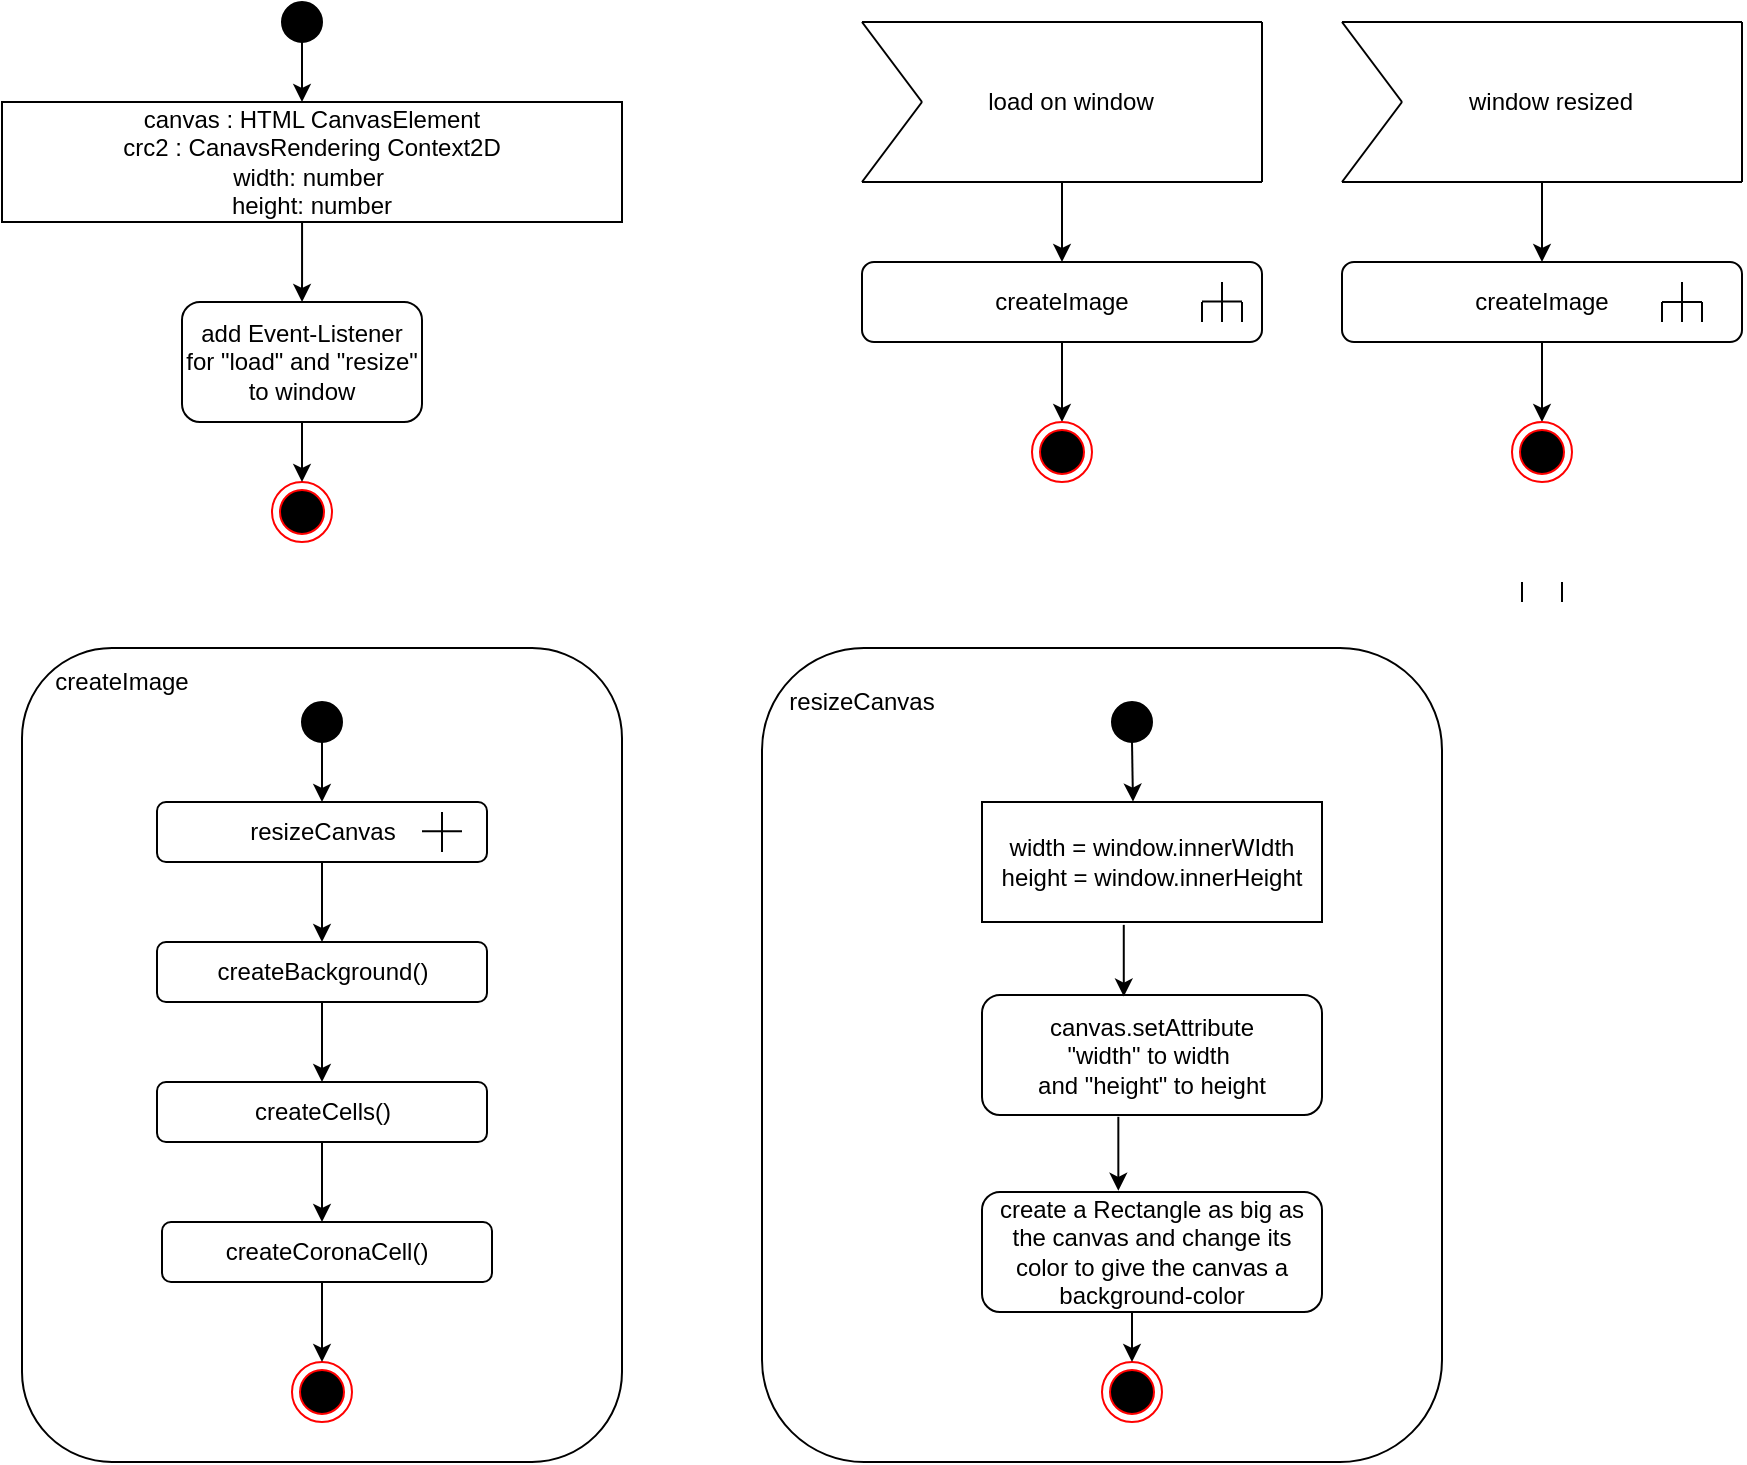 <mxfile version="13.0.3" type="device"><diagram id="rjPEE44Ub7y_4bLT6wz5" name="Page-1"><mxGraphModel dx="297" dy="141" grid="1" gridSize="10" guides="1" tooltips="1" connect="1" arrows="1" fold="1" page="1" pageScale="1" pageWidth="1169" pageHeight="827" math="0" shadow="0"><root><mxCell id="0"/><mxCell id="1" parent="0"/><mxCell id="G8h139MpmbjWlif9G4Zx-1" value="" style="ellipse;whiteSpace=wrap;html=1;aspect=fixed;fillColor=#000000;" vertex="1" parent="1"><mxGeometry x="150" y="30" width="20" height="20" as="geometry"/></mxCell><mxCell id="G8h139MpmbjWlif9G4Zx-2" value="canvas : HTML CanvasElement&lt;br&gt;crc2 : CanavsRendering Context2D&lt;br&gt;width: number&amp;nbsp;&lt;br&gt;height: number" style="rounded=0;whiteSpace=wrap;html=1;" vertex="1" parent="1"><mxGeometry x="10" y="80" width="310" height="60" as="geometry"/></mxCell><mxCell id="G8h139MpmbjWlif9G4Zx-3" value="add Event-Listener for &quot;load&quot; and &quot;resize&quot; to window" style="rounded=1;whiteSpace=wrap;html=1;" vertex="1" parent="1"><mxGeometry x="100" y="180" width="120" height="60" as="geometry"/></mxCell><mxCell id="G8h139MpmbjWlif9G4Zx-4" value="" style="ellipse;html=1;shape=endState;fillColor=#000000;strokeColor=#ff0000;" vertex="1" parent="1"><mxGeometry x="145" y="270" width="30" height="30" as="geometry"/></mxCell><mxCell id="G8h139MpmbjWlif9G4Zx-5" value="" style="endArrow=classic;html=1;exitX=0.5;exitY=1;exitDx=0;exitDy=0;" edge="1" parent="1" source="G8h139MpmbjWlif9G4Zx-1"><mxGeometry width="50" height="50" relative="1" as="geometry"><mxPoint x="170" y="230" as="sourcePoint"/><mxPoint x="160" y="80" as="targetPoint"/></mxGeometry></mxCell><mxCell id="G8h139MpmbjWlif9G4Zx-6" value="" style="endArrow=classic;html=1;exitX=0.484;exitY=1.002;exitDx=0;exitDy=0;exitPerimeter=0;" edge="1" parent="1" source="G8h139MpmbjWlif9G4Zx-2" target="G8h139MpmbjWlif9G4Zx-3"><mxGeometry width="50" height="50" relative="1" as="geometry"><mxPoint x="161" y="140" as="sourcePoint"/><mxPoint x="220" y="180" as="targetPoint"/></mxGeometry></mxCell><mxCell id="G8h139MpmbjWlif9G4Zx-7" value="" style="endArrow=classic;html=1;exitX=0.5;exitY=1;exitDx=0;exitDy=0;entryX=0.5;entryY=0;entryDx=0;entryDy=0;" edge="1" parent="1" source="G8h139MpmbjWlif9G4Zx-3" target="G8h139MpmbjWlif9G4Zx-4"><mxGeometry width="50" height="50" relative="1" as="geometry"><mxPoint x="160" y="200" as="sourcePoint"/><mxPoint x="210" y="150" as="targetPoint"/></mxGeometry></mxCell><mxCell id="G8h139MpmbjWlif9G4Zx-9" value="" style="rounded=1;whiteSpace=wrap;html=1;fillColor=#FFFFFF;" vertex="1" parent="1"><mxGeometry x="20" y="353" width="300" height="407" as="geometry"/></mxCell><mxCell id="G8h139MpmbjWlif9G4Zx-10" value="createImage" style="text;html=1;strokeColor=none;fillColor=none;align=center;verticalAlign=middle;whiteSpace=wrap;rounded=0;" vertex="1" parent="1"><mxGeometry x="50" y="360" width="40" height="20" as="geometry"/></mxCell><mxCell id="G8h139MpmbjWlif9G4Zx-12" value="" style="ellipse;whiteSpace=wrap;html=1;aspect=fixed;fillColor=#000000;" vertex="1" parent="1"><mxGeometry x="160" y="380" width="20" height="20" as="geometry"/></mxCell><mxCell id="G8h139MpmbjWlif9G4Zx-15" value="resizeCanvas&lt;span style=&quot;font-family: monospace ; font-size: 0px&quot;&gt;%3CmxGraphModel%3E%3Croot%3E%3CmxCell%20id%3D%220%22%2F%3E%3CmxCell%20id%3D%221%22%20parent%3D%220%22%2F%3E%3CmxCell%20id%3D%222%22%20value%3D%22%22%20style%3D%22endArrow%3Dnone%3Bhtml%3D1%3B%22%20edge%3D%221%22%20parent%3D%221%22%3E%3CmxGeometry%20width%3D%2250%22%20height%3D%2250%22%20relative%3D%221%22%20as%3D%22geometry%22%3E%3CmxPoint%20x%3D%22720%22%20y%3D%22270%22%20as%3D%22sourcePoint%22%2F%3E%3CmxPoint%20x%3D%22740%22%20y%3D%22270%22%20as%3D%22targetPoint%22%2F%3E%3C%2FmxGeometry%3E%3C%2FmxCell%3E%3CmxCell%20id%3D%223%22%20value%3D%22%22%20style%3D%22endArrow%3Dnone%3Bhtml%3D1%3B%22%20edge%3D%221%22%20parent%3D%221%22%3E%3CmxGeometry%20width%3D%2250%22%20height%3D%2250%22%20relative%3D%221%22%20as%3D%22geometry%22%3E%3CmxPoint%20x%3D%22730%22%20y%3D%22280%22%20as%3D%22sourcePoint%22%2F%3E%3CmxPoint%20x%3D%22730%22%20y%3D%22260%22%20as%3D%22targetPoint%22%2F%3E%3C%2FmxGeometry%3E%3C%2FmxCell%3E%3CmxCell%20id%3D%224%22%20value%3D%22%22%20style%3D%22endArrow%3Dnone%3Bhtml%3D1%3B%22%20edge%3D%221%22%20parent%3D%221%22%3E%3CmxGeometry%20width%3D%2250%22%20height%3D%2250%22%20relative%3D%221%22%20as%3D%22geometry%22%3E%3CmxPoint%20x%3D%22720%22%20y%3D%22280%22%20as%3D%22sourcePoint%22%2F%3E%3CmxPoint%20x%3D%22720%22%20y%3D%22270%22%20as%3D%22targetPoint%22%2F%3E%3C%2FmxGeometry%3E%3C%2FmxCell%3E%3CmxCell%20id%3D%225%22%20value%3D%22%22%20style%3D%22endArrow%3Dnone%3Bhtml%3D1%3B%22%20edge%3D%221%22%20parent%3D%221%22%3E%3CmxGeometry%20width%3D%2250%22%20height%3D%2250%22%20relative%3D%221%22%20as%3D%22geometry%22%3E%3CmxPoint%20x%3D%22740%22%20y%3D%22280%22%20as%3D%22sourcePoint%22%2F%3E%3CmxPoint%20x%3D%22740%22%20y%3D%22270%22%20as%3D%22targetPoint%22%2F%3E%3C%2FmxGeometry%3E%3C%2FmxCell%3E%3C%2Froot%3E%3C%2FmxGraphModel%3E&lt;/span&gt;" style="rounded=1;whiteSpace=wrap;html=1;fillColor=#FFFFFF;" vertex="1" parent="1"><mxGeometry x="87.5" y="430" width="165" height="30" as="geometry"/></mxCell><mxCell id="G8h139MpmbjWlif9G4Zx-16" value="createBackground()" style="rounded=1;whiteSpace=wrap;html=1;fillColor=#FFFFFF;" vertex="1" parent="1"><mxGeometry x="87.5" y="500" width="165" height="30" as="geometry"/></mxCell><mxCell id="G8h139MpmbjWlif9G4Zx-19" value="createCells()" style="rounded=1;whiteSpace=wrap;html=1;fillColor=#FFFFFF;" vertex="1" parent="1"><mxGeometry x="87.5" y="570" width="165" height="30" as="geometry"/></mxCell><mxCell id="G8h139MpmbjWlif9G4Zx-20" value="createCoronaCell()" style="rounded=1;whiteSpace=wrap;html=1;fillColor=#FFFFFF;" vertex="1" parent="1"><mxGeometry x="90" y="640" width="165" height="30" as="geometry"/></mxCell><mxCell id="G8h139MpmbjWlif9G4Zx-21" value="" style="ellipse;html=1;shape=endState;fillColor=#000000;strokeColor=#ff0000;" vertex="1" parent="1"><mxGeometry x="155" y="710" width="30" height="30" as="geometry"/></mxCell><mxCell id="G8h139MpmbjWlif9G4Zx-23" value="" style="endArrow=classic;html=1;exitX=0.5;exitY=1;exitDx=0;exitDy=0;entryX=0.5;entryY=0;entryDx=0;entryDy=0;" edge="1" parent="1" source="G8h139MpmbjWlif9G4Zx-15" target="G8h139MpmbjWlif9G4Zx-16"><mxGeometry width="50" height="50" relative="1" as="geometry"><mxPoint x="120" y="570" as="sourcePoint"/><mxPoint x="170" y="520" as="targetPoint"/></mxGeometry></mxCell><mxCell id="G8h139MpmbjWlif9G4Zx-25" value="" style="endArrow=classic;html=1;exitX=0.5;exitY=1;exitDx=0;exitDy=0;" edge="1" parent="1" source="G8h139MpmbjWlif9G4Zx-12"><mxGeometry width="50" height="50" relative="1" as="geometry"><mxPoint x="120" y="570" as="sourcePoint"/><mxPoint x="170" y="430" as="targetPoint"/></mxGeometry></mxCell><mxCell id="G8h139MpmbjWlif9G4Zx-26" value="" style="endArrow=classic;html=1;exitX=0.5;exitY=1;exitDx=0;exitDy=0;entryX=0.5;entryY=0;entryDx=0;entryDy=0;" edge="1" parent="1" source="G8h139MpmbjWlif9G4Zx-16" target="G8h139MpmbjWlif9G4Zx-19"><mxGeometry width="50" height="50" relative="1" as="geometry"><mxPoint x="120" y="570" as="sourcePoint"/><mxPoint x="170" y="520" as="targetPoint"/></mxGeometry></mxCell><mxCell id="G8h139MpmbjWlif9G4Zx-27" value="" style="endArrow=classic;html=1;exitX=0.5;exitY=1;exitDx=0;exitDy=0;" edge="1" parent="1" source="G8h139MpmbjWlif9G4Zx-19"><mxGeometry width="50" height="50" relative="1" as="geometry"><mxPoint x="120" y="570" as="sourcePoint"/><mxPoint x="170" y="640" as="targetPoint"/></mxGeometry></mxCell><mxCell id="G8h139MpmbjWlif9G4Zx-30" value="" style="endArrow=classic;html=1;entryX=0.5;entryY=0;entryDx=0;entryDy=0;" edge="1" parent="1" target="G8h139MpmbjWlif9G4Zx-21"><mxGeometry width="50" height="50" relative="1" as="geometry"><mxPoint x="170" y="670" as="sourcePoint"/><mxPoint x="160" y="530" as="targetPoint"/></mxGeometry></mxCell><mxCell id="G8h139MpmbjWlif9G4Zx-31" value="" style="endArrow=none;html=1;" edge="1" parent="1"><mxGeometry width="50" height="50" relative="1" as="geometry"><mxPoint x="440" y="120" as="sourcePoint"/><mxPoint x="640" y="120" as="targetPoint"/></mxGeometry></mxCell><mxCell id="G8h139MpmbjWlif9G4Zx-32" value="" style="endArrow=none;html=1;" edge="1" parent="1"><mxGeometry width="50" height="50" relative="1" as="geometry"><mxPoint x="440" y="120" as="sourcePoint"/><mxPoint x="470" y="80" as="targetPoint"/></mxGeometry></mxCell><mxCell id="G8h139MpmbjWlif9G4Zx-33" value="" style="endArrow=none;html=1;" edge="1" parent="1"><mxGeometry width="50" height="50" relative="1" as="geometry"><mxPoint x="440" y="40" as="sourcePoint"/><mxPoint x="470" y="80" as="targetPoint"/></mxGeometry></mxCell><mxCell id="G8h139MpmbjWlif9G4Zx-34" value="" style="endArrow=none;html=1;" edge="1" parent="1"><mxGeometry width="50" height="50" relative="1" as="geometry"><mxPoint x="640" y="120" as="sourcePoint"/><mxPoint x="640" y="40" as="targetPoint"/></mxGeometry></mxCell><mxCell id="G8h139MpmbjWlif9G4Zx-35" value="" style="endArrow=none;html=1;" edge="1" parent="1"><mxGeometry width="50" height="50" relative="1" as="geometry"><mxPoint x="440" y="40" as="sourcePoint"/><mxPoint x="640" y="40" as="targetPoint"/></mxGeometry></mxCell><mxCell id="G8h139MpmbjWlif9G4Zx-36" value="load on window" style="text;html=1;align=center;verticalAlign=middle;resizable=0;points=[];autosize=1;" vertex="1" parent="1"><mxGeometry x="494" y="70" width="100" height="20" as="geometry"/></mxCell><mxCell id="G8h139MpmbjWlif9G4Zx-37" value="" style="endArrow=classic;html=1;entryX=0.5;entryY=0;entryDx=0;entryDy=0;" edge="1" parent="1" target="G8h139MpmbjWlif9G4Zx-38"><mxGeometry width="50" height="50" relative="1" as="geometry"><mxPoint x="540" y="120" as="sourcePoint"/><mxPoint x="550" y="160" as="targetPoint"/></mxGeometry></mxCell><mxCell id="G8h139MpmbjWlif9G4Zx-38" value="createImage" style="rounded=1;whiteSpace=wrap;html=1;fillColor=#FFFFFF;" vertex="1" parent="1"><mxGeometry x="440" y="160" width="200" height="40" as="geometry"/></mxCell><mxCell id="G8h139MpmbjWlif9G4Zx-39" value="" style="endArrow=classic;html=1;exitX=0.5;exitY=1;exitDx=0;exitDy=0;entryX=0.5;entryY=0;entryDx=0;entryDy=0;" edge="1" parent="1" source="G8h139MpmbjWlif9G4Zx-38" target="G8h139MpmbjWlif9G4Zx-40"><mxGeometry width="50" height="50" relative="1" as="geometry"><mxPoint x="520" y="220" as="sourcePoint"/><mxPoint x="549" y="240" as="targetPoint"/></mxGeometry></mxCell><mxCell id="G8h139MpmbjWlif9G4Zx-40" value="" style="ellipse;html=1;shape=endState;fillColor=#000000;strokeColor=#ff0000;" vertex="1" parent="1"><mxGeometry x="525" y="240" width="30" height="30" as="geometry"/></mxCell><mxCell id="G8h139MpmbjWlif9G4Zx-41" value="" style="endArrow=none;html=1;" edge="1" parent="1"><mxGeometry width="50" height="50" relative="1" as="geometry"><mxPoint x="680" y="120" as="sourcePoint"/><mxPoint x="880" y="120" as="targetPoint"/></mxGeometry></mxCell><mxCell id="G8h139MpmbjWlif9G4Zx-42" value="" style="endArrow=none;html=1;" edge="1" parent="1"><mxGeometry width="50" height="50" relative="1" as="geometry"><mxPoint x="680" y="120" as="sourcePoint"/><mxPoint x="710" y="80" as="targetPoint"/></mxGeometry></mxCell><mxCell id="G8h139MpmbjWlif9G4Zx-43" value="" style="endArrow=none;html=1;" edge="1" parent="1"><mxGeometry width="50" height="50" relative="1" as="geometry"><mxPoint x="680" y="40" as="sourcePoint"/><mxPoint x="710" y="80" as="targetPoint"/></mxGeometry></mxCell><mxCell id="G8h139MpmbjWlif9G4Zx-44" value="" style="endArrow=none;html=1;" edge="1" parent="1"><mxGeometry width="50" height="50" relative="1" as="geometry"><mxPoint x="880" y="120" as="sourcePoint"/><mxPoint x="880" y="40" as="targetPoint"/></mxGeometry></mxCell><mxCell id="G8h139MpmbjWlif9G4Zx-45" value="" style="endArrow=none;html=1;" edge="1" parent="1"><mxGeometry width="50" height="50" relative="1" as="geometry"><mxPoint x="680" y="40" as="sourcePoint"/><mxPoint x="880" y="40" as="targetPoint"/></mxGeometry></mxCell><mxCell id="G8h139MpmbjWlif9G4Zx-46" value="window resized" style="text;html=1;align=center;verticalAlign=middle;resizable=0;points=[];autosize=1;" vertex="1" parent="1"><mxGeometry x="734" y="70" width="100" height="20" as="geometry"/></mxCell><mxCell id="G8h139MpmbjWlif9G4Zx-47" value="" style="endArrow=classic;html=1;entryX=0.5;entryY=0;entryDx=0;entryDy=0;" edge="1" parent="1" target="G8h139MpmbjWlif9G4Zx-48"><mxGeometry width="50" height="50" relative="1" as="geometry"><mxPoint x="780" y="120" as="sourcePoint"/><mxPoint x="790" y="160" as="targetPoint"/></mxGeometry></mxCell><mxCell id="G8h139MpmbjWlif9G4Zx-48" value="createImage" style="rounded=1;whiteSpace=wrap;html=1;fillColor=#FFFFFF;" vertex="1" parent="1"><mxGeometry x="680" y="160" width="200" height="40" as="geometry"/></mxCell><mxCell id="G8h139MpmbjWlif9G4Zx-49" value="" style="endArrow=classic;html=1;exitX=0.5;exitY=1;exitDx=0;exitDy=0;entryX=0.5;entryY=0;entryDx=0;entryDy=0;" edge="1" parent="1" source="G8h139MpmbjWlif9G4Zx-48" target="G8h139MpmbjWlif9G4Zx-50"><mxGeometry width="50" height="50" relative="1" as="geometry"><mxPoint x="760" y="220" as="sourcePoint"/><mxPoint x="789" y="240" as="targetPoint"/></mxGeometry></mxCell><mxCell id="G8h139MpmbjWlif9G4Zx-50" value="" style="ellipse;html=1;shape=endState;fillColor=#000000;strokeColor=#ff0000;" vertex="1" parent="1"><mxGeometry x="765" y="240" width="30" height="30" as="geometry"/></mxCell><mxCell id="G8h139MpmbjWlif9G4Zx-51" value="" style="rounded=1;whiteSpace=wrap;html=1;fillColor=#FFFFFF;" vertex="1" parent="1"><mxGeometry x="390" y="353" width="340" height="407" as="geometry"/></mxCell><mxCell id="G8h139MpmbjWlif9G4Zx-52" value="canvas.setAttribute&lt;br&gt;&quot;width&quot; to width&amp;nbsp;&lt;br&gt;and &quot;height&quot; to height" style="rounded=1;whiteSpace=wrap;html=1;fillColor=#FFFFFF;" vertex="1" parent="1"><mxGeometry x="500" y="526.5" width="170" height="60" as="geometry"/></mxCell><mxCell id="G8h139MpmbjWlif9G4Zx-53" value="create a Rectangle as big as the canvas and change its color to give the canvas a background-color" style="rounded=1;whiteSpace=wrap;html=1;fillColor=#FFFFFF;" vertex="1" parent="1"><mxGeometry x="500" y="625" width="170" height="60" as="geometry"/></mxCell><mxCell id="G8h139MpmbjWlif9G4Zx-54" value="width = window.innerWIdth&lt;br&gt;height = window.innerHeight" style="rounded=0;whiteSpace=wrap;html=1;fillColor=#FFFFFF;" vertex="1" parent="1"><mxGeometry x="500" y="430" width="170" height="60" as="geometry"/></mxCell><mxCell id="G8h139MpmbjWlif9G4Zx-56" value="" style="ellipse;whiteSpace=wrap;html=1;aspect=fixed;fillColor=#000000;" vertex="1" parent="1"><mxGeometry x="565" y="380" width="20" height="20" as="geometry"/></mxCell><mxCell id="G8h139MpmbjWlif9G4Zx-57" value="" style="ellipse;html=1;shape=endState;fillColor=#000000;strokeColor=#ff0000;" vertex="1" parent="1"><mxGeometry x="560" y="710" width="30" height="30" as="geometry"/></mxCell><mxCell id="G8h139MpmbjWlif9G4Zx-58" value="resizeCanvas" style="text;html=1;strokeColor=none;fillColor=none;align=center;verticalAlign=middle;whiteSpace=wrap;rounded=0;" vertex="1" parent="1"><mxGeometry x="420" y="370" width="40" height="20" as="geometry"/></mxCell><mxCell id="G8h139MpmbjWlif9G4Zx-59" value="" style="endArrow=classic;html=1;exitX=0.5;exitY=1;exitDx=0;exitDy=0;entryX=0.444;entryY=-0.003;entryDx=0;entryDy=0;entryPerimeter=0;" edge="1" parent="1" source="G8h139MpmbjWlif9G4Zx-56" target="G8h139MpmbjWlif9G4Zx-54"><mxGeometry width="50" height="50" relative="1" as="geometry"><mxPoint x="560" y="450" as="sourcePoint"/><mxPoint x="610" y="400" as="targetPoint"/></mxGeometry></mxCell><mxCell id="G8h139MpmbjWlif9G4Zx-60" value="" style="endArrow=classic;html=1;exitX=0.417;exitY=1.024;exitDx=0;exitDy=0;exitPerimeter=0;entryX=0.417;entryY=0.013;entryDx=0;entryDy=0;entryPerimeter=0;" edge="1" parent="1" source="G8h139MpmbjWlif9G4Zx-54" target="G8h139MpmbjWlif9G4Zx-52"><mxGeometry width="50" height="50" relative="1" as="geometry"><mxPoint x="550" y="480" as="sourcePoint"/><mxPoint x="600" y="430" as="targetPoint"/></mxGeometry></mxCell><mxCell id="G8h139MpmbjWlif9G4Zx-61" value="" style="endArrow=classic;html=1;exitX=0.401;exitY=1.015;exitDx=0;exitDy=0;exitPerimeter=0;entryX=0.401;entryY=-0.01;entryDx=0;entryDy=0;entryPerimeter=0;" edge="1" parent="1" source="G8h139MpmbjWlif9G4Zx-52" target="G8h139MpmbjWlif9G4Zx-53"><mxGeometry width="50" height="50" relative="1" as="geometry"><mxPoint x="550" y="480" as="sourcePoint"/><mxPoint x="600" y="430" as="targetPoint"/></mxGeometry></mxCell><mxCell id="G8h139MpmbjWlif9G4Zx-62" value="" style="endArrow=classic;html=1;entryX=0.5;entryY=0;entryDx=0;entryDy=0;" edge="1" parent="1" target="G8h139MpmbjWlif9G4Zx-57"><mxGeometry width="50" height="50" relative="1" as="geometry"><mxPoint x="575" y="685" as="sourcePoint"/><mxPoint x="600" y="570" as="targetPoint"/></mxGeometry></mxCell><mxCell id="G8h139MpmbjWlif9G4Zx-63" value="" style="endArrow=none;html=1;" edge="1" parent="1"><mxGeometry width="50" height="50" relative="1" as="geometry"><mxPoint x="840" y="180" as="sourcePoint"/><mxPoint x="860" y="180" as="targetPoint"/><Array as="points"><mxPoint x="850" y="180"/></Array></mxGeometry></mxCell><mxCell id="G8h139MpmbjWlif9G4Zx-64" value="" style="endArrow=none;html=1;" edge="1" parent="1"><mxGeometry width="50" height="50" relative="1" as="geometry"><mxPoint x="850" y="190" as="sourcePoint"/><mxPoint x="850" y="170" as="targetPoint"/></mxGeometry></mxCell><mxCell id="G8h139MpmbjWlif9G4Zx-65" value="" style="endArrow=none;html=1;" edge="1" parent="1"><mxGeometry width="50" height="50" relative="1" as="geometry"><mxPoint x="840" y="190" as="sourcePoint"/><mxPoint x="840" y="180" as="targetPoint"/></mxGeometry></mxCell><mxCell id="G8h139MpmbjWlif9G4Zx-66" value="" style="endArrow=none;html=1;" edge="1" parent="1"><mxGeometry width="50" height="50" relative="1" as="geometry"><mxPoint x="860" y="190" as="sourcePoint"/><mxPoint x="860" y="180" as="targetPoint"/><Array as="points"/></mxGeometry></mxCell><mxCell id="G8h139MpmbjWlif9G4Zx-67" value="" style="endArrow=none;html=1;" edge="1" parent="1"><mxGeometry width="50" height="50" relative="1" as="geometry"><mxPoint x="610" y="179.8" as="sourcePoint"/><mxPoint x="630" y="179.8" as="targetPoint"/></mxGeometry></mxCell><mxCell id="G8h139MpmbjWlif9G4Zx-68" value="" style="endArrow=none;html=1;" edge="1" parent="1"><mxGeometry width="50" height="50" relative="1" as="geometry"><mxPoint x="620" y="190" as="sourcePoint"/><mxPoint x="620" y="170" as="targetPoint"/></mxGeometry></mxCell><mxCell id="G8h139MpmbjWlif9G4Zx-69" value="" style="endArrow=none;html=1;" edge="1" parent="1"><mxGeometry width="50" height="50" relative="1" as="geometry"><mxPoint x="610" y="190" as="sourcePoint"/><mxPoint x="610" y="180" as="targetPoint"/></mxGeometry></mxCell><mxCell id="G8h139MpmbjWlif9G4Zx-70" value="" style="endArrow=none;html=1;" edge="1" parent="1"><mxGeometry width="50" height="50" relative="1" as="geometry"><mxPoint x="630" y="190" as="sourcePoint"/><mxPoint x="630" y="180" as="targetPoint"/></mxGeometry></mxCell><mxCell id="G8h139MpmbjWlif9G4Zx-84" value="" style="endArrow=none;html=1;" edge="1" parent="1"><mxGeometry width="50" height="50" relative="1" as="geometry"><mxPoint x="220" y="444.58" as="sourcePoint"/><mxPoint x="240" y="444.58" as="targetPoint"/></mxGeometry></mxCell><mxCell id="G8h139MpmbjWlif9G4Zx-85" value="" style="endArrow=none;html=1;" edge="1" parent="1"><mxGeometry width="50" height="50" relative="1" as="geometry"><mxPoint x="230" y="455" as="sourcePoint"/><mxPoint x="230" y="435" as="targetPoint"/></mxGeometry></mxCell><mxCell id="G8h139MpmbjWlif9G4Zx-86" value="" style="endArrow=none;html=1;" edge="1" parent="1"><mxGeometry width="50" height="50" relative="1" as="geometry"><mxPoint x="770" y="330" as="sourcePoint"/><mxPoint x="770" y="320" as="targetPoint"/></mxGeometry></mxCell><mxCell id="G8h139MpmbjWlif9G4Zx-87" value="" style="endArrow=none;html=1;" edge="1" parent="1"><mxGeometry width="50" height="50" relative="1" as="geometry"><mxPoint x="790" y="330" as="sourcePoint"/><mxPoint x="790" y="320" as="targetPoint"/></mxGeometry></mxCell></root></mxGraphModel></diagram></mxfile>